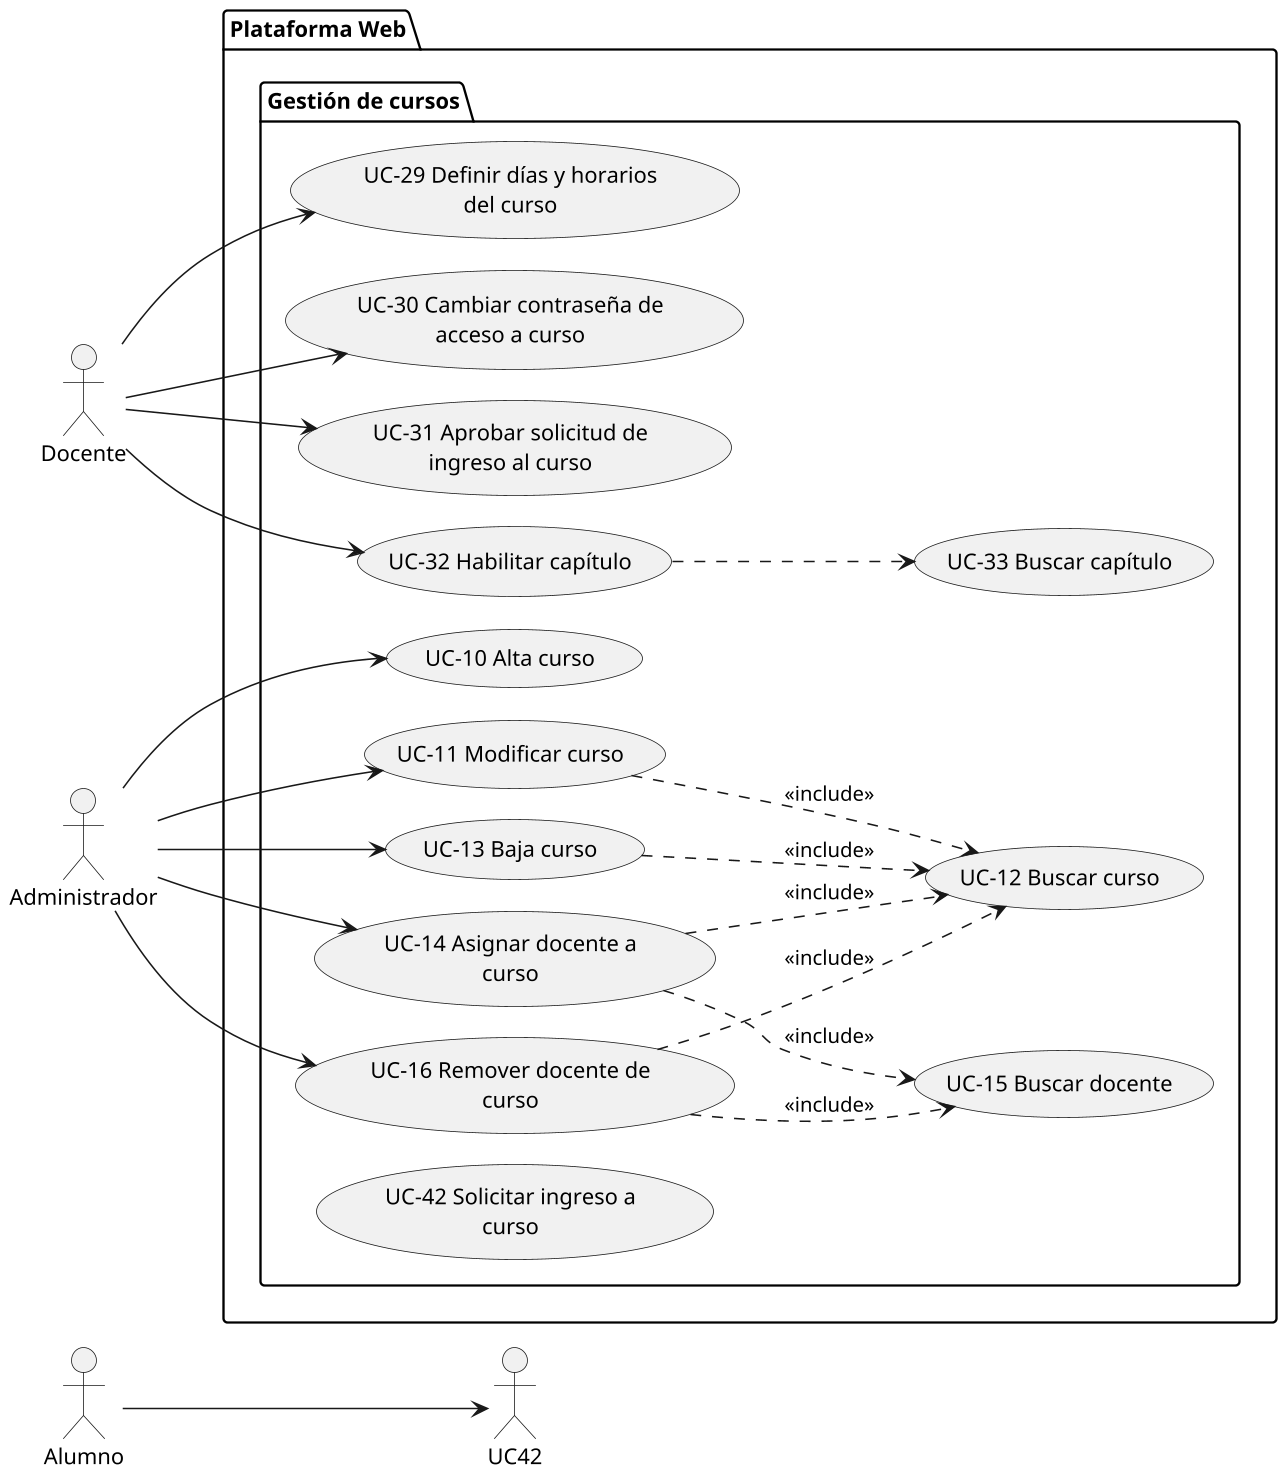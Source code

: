 @startuml SUBSISTEMA_GestionCursos
left to right direction

skinparam dpi 150
skinparam usecasePadding 25
skinparam actorPadding 80
skinparam packagePadding 50
skinparam wrapWidth 200

skinparam nodesep 20
skinparam ranksep 50

actor Alumno
actor Docente
actor Administrador

package "Plataforma Web"{
    package "Gestión de cursos"{
        usecase "UC-10 Alta curso" as UC10
        usecase "UC-11 Modificar curso" as UC11
        usecase "UC-12 Buscar curso" as UC12
        usecase "UC-13 Baja curso" as UC13
        usecase "UC-14 Asignar docente a curso" as UC14
        usecase "UC-15 Buscar docente" as UC15
        usecase "UC-16 Remover docente de curso" as UC16
        usecase "UC-29 Definir días y horarios del curso" as UC29
        usecase "UC-30 Cambiar contraseña de acceso a curso" as UC30
        usecase "UC-31 Aprobar solicitud de ingreso al curso" as UC31
        usecase "UC-32 Habilitar capítulo" as UC32
        usecase "UC-33 Buscar capítulo" as UC33
        usecase "UC-42 Solicitar ingreso a curso" as UC43
    }
}

Administrador --> UC10
Administrador --> UC11
Administrador --> UC13

UC11 ..> UC12 : <<include>>
UC13 ..> UC12 : <<include>>

Administrador --> UC14
Administrador --> UC16
UC14 ..> UC15 : <<include>>
UC14 ..> UC12 : <<include>>
UC16 ..> UC15 : <<include>>
UC16 ..> UC12 : <<include>>

Docente --> UC29
Docente --> UC30
Docente --> UC31
Docente --> UC32
UC32 ..> UC33

Alumno --> UC42

@enduml